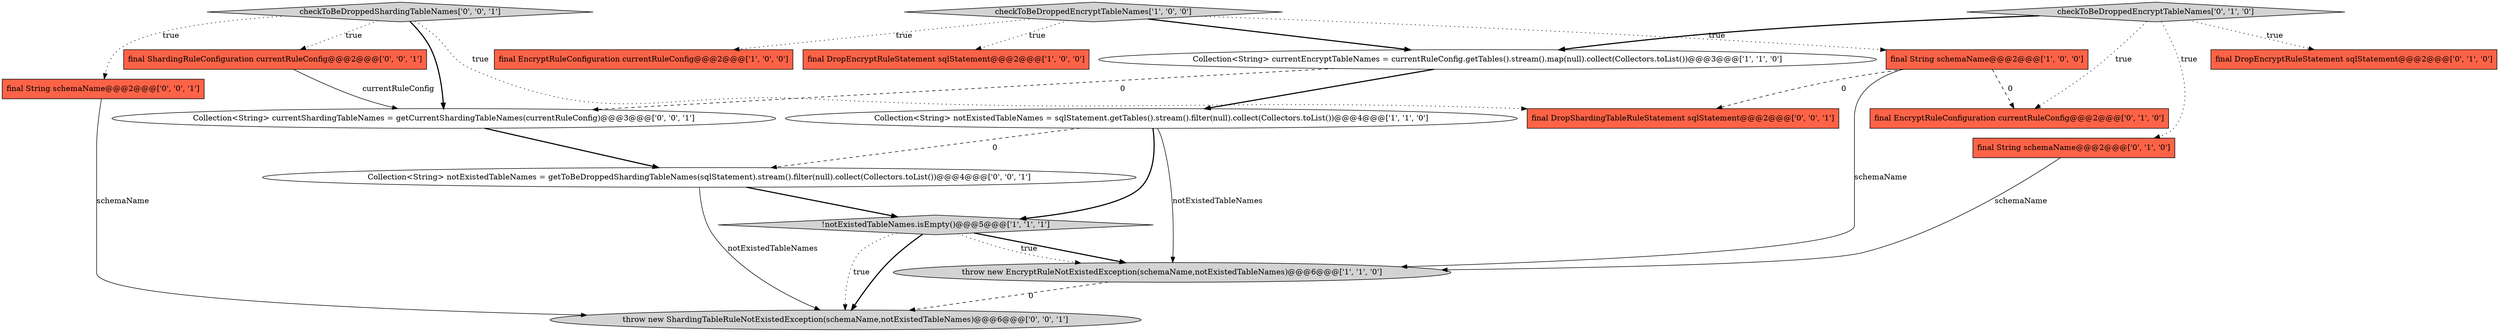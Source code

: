 digraph {
7 [style = filled, label = "final String schemaName@@@2@@@['1', '0', '0']", fillcolor = tomato, shape = box image = "AAA1AAABBB1BBB"];
15 [style = filled, label = "final ShardingRuleConfiguration currentRuleConfig@@@2@@@['0', '0', '1']", fillcolor = tomato, shape = box image = "AAA0AAABBB3BBB"];
2 [style = filled, label = "Collection<String> currentEncryptTableNames = currentRuleConfig.getTables().stream().map(null).collect(Collectors.toList())@@@3@@@['1', '1', '0']", fillcolor = white, shape = ellipse image = "AAA0AAABBB1BBB"];
14 [style = filled, label = "final String schemaName@@@2@@@['0', '0', '1']", fillcolor = tomato, shape = box image = "AAA0AAABBB3BBB"];
16 [style = filled, label = "Collection<String> currentShardingTableNames = getCurrentShardingTableNames(currentRuleConfig)@@@3@@@['0', '0', '1']", fillcolor = white, shape = ellipse image = "AAA0AAABBB3BBB"];
3 [style = filled, label = "checkToBeDroppedEncryptTableNames['1', '0', '0']", fillcolor = lightgray, shape = diamond image = "AAA0AAABBB1BBB"];
4 [style = filled, label = "Collection<String> notExistedTableNames = sqlStatement.getTables().stream().filter(null).collect(Collectors.toList())@@@4@@@['1', '1', '0']", fillcolor = white, shape = ellipse image = "AAA0AAABBB1BBB"];
10 [style = filled, label = "final String schemaName@@@2@@@['0', '1', '0']", fillcolor = tomato, shape = box image = "AAA0AAABBB2BBB"];
13 [style = filled, label = "checkToBeDroppedShardingTableNames['0', '0', '1']", fillcolor = lightgray, shape = diamond image = "AAA0AAABBB3BBB"];
1 [style = filled, label = "throw new EncryptRuleNotExistedException(schemaName,notExistedTableNames)@@@6@@@['1', '1', '0']", fillcolor = lightgray, shape = ellipse image = "AAA0AAABBB1BBB"];
5 [style = filled, label = "final EncryptRuleConfiguration currentRuleConfig@@@2@@@['1', '0', '0']", fillcolor = tomato, shape = box image = "AAA0AAABBB1BBB"];
11 [style = filled, label = "final EncryptRuleConfiguration currentRuleConfig@@@2@@@['0', '1', '0']", fillcolor = tomato, shape = box image = "AAA1AAABBB2BBB"];
12 [style = filled, label = "throw new ShardingTableRuleNotExistedException(schemaName,notExistedTableNames)@@@6@@@['0', '0', '1']", fillcolor = lightgray, shape = ellipse image = "AAA0AAABBB3BBB"];
9 [style = filled, label = "checkToBeDroppedEncryptTableNames['0', '1', '0']", fillcolor = lightgray, shape = diamond image = "AAA0AAABBB2BBB"];
8 [style = filled, label = "final DropEncryptRuleStatement sqlStatement@@@2@@@['0', '1', '0']", fillcolor = tomato, shape = box image = "AAA0AAABBB2BBB"];
18 [style = filled, label = "final DropShardingTableRuleStatement sqlStatement@@@2@@@['0', '0', '1']", fillcolor = tomato, shape = box image = "AAA0AAABBB3BBB"];
17 [style = filled, label = "Collection<String> notExistedTableNames = getToBeDroppedShardingTableNames(sqlStatement).stream().filter(null).collect(Collectors.toList())@@@4@@@['0', '0', '1']", fillcolor = white, shape = ellipse image = "AAA0AAABBB3BBB"];
6 [style = filled, label = "final DropEncryptRuleStatement sqlStatement@@@2@@@['1', '0', '0']", fillcolor = tomato, shape = box image = "AAA0AAABBB1BBB"];
0 [style = filled, label = "!notExistedTableNames.isEmpty()@@@5@@@['1', '1', '1']", fillcolor = lightgray, shape = diamond image = "AAA0AAABBB1BBB"];
0->12 [style = dotted, label="true"];
13->18 [style = dotted, label="true"];
3->7 [style = dotted, label="true"];
17->12 [style = solid, label="notExistedTableNames"];
7->18 [style = dashed, label="0"];
4->17 [style = dashed, label="0"];
9->2 [style = bold, label=""];
0->12 [style = bold, label=""];
9->11 [style = dotted, label="true"];
10->1 [style = solid, label="schemaName"];
14->12 [style = solid, label="schemaName"];
7->11 [style = dashed, label="0"];
7->1 [style = solid, label="schemaName"];
16->17 [style = bold, label=""];
3->6 [style = dotted, label="true"];
2->4 [style = bold, label=""];
13->16 [style = bold, label=""];
4->0 [style = bold, label=""];
9->8 [style = dotted, label="true"];
1->12 [style = dashed, label="0"];
3->5 [style = dotted, label="true"];
17->0 [style = bold, label=""];
3->2 [style = bold, label=""];
0->1 [style = bold, label=""];
2->16 [style = dashed, label="0"];
4->1 [style = solid, label="notExistedTableNames"];
15->16 [style = solid, label="currentRuleConfig"];
13->15 [style = dotted, label="true"];
13->14 [style = dotted, label="true"];
9->10 [style = dotted, label="true"];
0->1 [style = dotted, label="true"];
}
